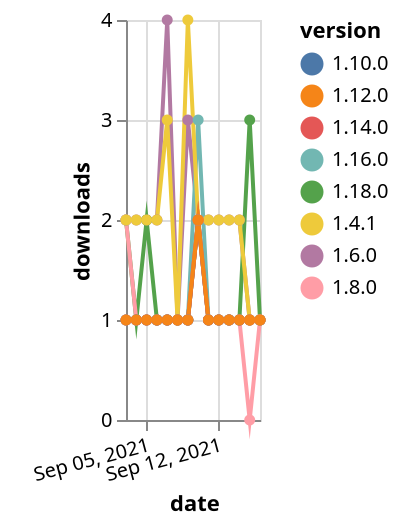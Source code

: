 {"$schema": "https://vega.github.io/schema/vega-lite/v5.json", "description": "A simple bar chart with embedded data.", "data": {"values": [{"date": "2021-09-03", "total": 2448, "delta": 2, "version": "1.6.0"}, {"date": "2021-09-04", "total": 2450, "delta": 2, "version": "1.6.0"}, {"date": "2021-09-05", "total": 2452, "delta": 2, "version": "1.6.0"}, {"date": "2021-09-06", "total": 2454, "delta": 2, "version": "1.6.0"}, {"date": "2021-09-07", "total": 2458, "delta": 4, "version": "1.6.0"}, {"date": "2021-09-08", "total": 2459, "delta": 1, "version": "1.6.0"}, {"date": "2021-09-09", "total": 2462, "delta": 3, "version": "1.6.0"}, {"date": "2021-09-10", "total": 2464, "delta": 2, "version": "1.6.0"}, {"date": "2021-09-11", "total": 2466, "delta": 2, "version": "1.6.0"}, {"date": "2021-09-12", "total": 2468, "delta": 2, "version": "1.6.0"}, {"date": "2021-09-13", "total": 2470, "delta": 2, "version": "1.6.0"}, {"date": "2021-09-14", "total": 2472, "delta": 2, "version": "1.6.0"}, {"date": "2021-09-15", "total": 2473, "delta": 1, "version": "1.6.0"}, {"date": "2021-09-16", "total": 2474, "delta": 1, "version": "1.6.0"}, {"date": "2021-09-03", "total": 123, "delta": 2, "version": "1.18.0"}, {"date": "2021-09-04", "total": 124, "delta": 1, "version": "1.18.0"}, {"date": "2021-09-05", "total": 126, "delta": 2, "version": "1.18.0"}, {"date": "2021-09-06", "total": 127, "delta": 1, "version": "1.18.0"}, {"date": "2021-09-07", "total": 128, "delta": 1, "version": "1.18.0"}, {"date": "2021-09-08", "total": 129, "delta": 1, "version": "1.18.0"}, {"date": "2021-09-09", "total": 130, "delta": 1, "version": "1.18.0"}, {"date": "2021-09-10", "total": 132, "delta": 2, "version": "1.18.0"}, {"date": "2021-09-11", "total": 133, "delta": 1, "version": "1.18.0"}, {"date": "2021-09-12", "total": 134, "delta": 1, "version": "1.18.0"}, {"date": "2021-09-13", "total": 135, "delta": 1, "version": "1.18.0"}, {"date": "2021-09-14", "total": 136, "delta": 1, "version": "1.18.0"}, {"date": "2021-09-15", "total": 139, "delta": 3, "version": "1.18.0"}, {"date": "2021-09-16", "total": 140, "delta": 1, "version": "1.18.0"}, {"date": "2021-09-03", "total": 252, "delta": 2, "version": "1.8.0"}, {"date": "2021-09-04", "total": 253, "delta": 1, "version": "1.8.0"}, {"date": "2021-09-05", "total": 254, "delta": 1, "version": "1.8.0"}, {"date": "2021-09-06", "total": 255, "delta": 1, "version": "1.8.0"}, {"date": "2021-09-07", "total": 256, "delta": 1, "version": "1.8.0"}, {"date": "2021-09-08", "total": 257, "delta": 1, "version": "1.8.0"}, {"date": "2021-09-09", "total": 258, "delta": 1, "version": "1.8.0"}, {"date": "2021-09-10", "total": 260, "delta": 2, "version": "1.8.0"}, {"date": "2021-09-11", "total": 261, "delta": 1, "version": "1.8.0"}, {"date": "2021-09-12", "total": 262, "delta": 1, "version": "1.8.0"}, {"date": "2021-09-13", "total": 263, "delta": 1, "version": "1.8.0"}, {"date": "2021-09-14", "total": 264, "delta": 1, "version": "1.8.0"}, {"date": "2021-09-15", "total": 264, "delta": 0, "version": "1.8.0"}, {"date": "2021-09-16", "total": 265, "delta": 1, "version": "1.8.0"}, {"date": "2021-09-03", "total": 201, "delta": 1, "version": "1.10.0"}, {"date": "2021-09-04", "total": 202, "delta": 1, "version": "1.10.0"}, {"date": "2021-09-05", "total": 203, "delta": 1, "version": "1.10.0"}, {"date": "2021-09-06", "total": 204, "delta": 1, "version": "1.10.0"}, {"date": "2021-09-07", "total": 205, "delta": 1, "version": "1.10.0"}, {"date": "2021-09-08", "total": 206, "delta": 1, "version": "1.10.0"}, {"date": "2021-09-09", "total": 207, "delta": 1, "version": "1.10.0"}, {"date": "2021-09-10", "total": 209, "delta": 2, "version": "1.10.0"}, {"date": "2021-09-11", "total": 210, "delta": 1, "version": "1.10.0"}, {"date": "2021-09-12", "total": 211, "delta": 1, "version": "1.10.0"}, {"date": "2021-09-13", "total": 212, "delta": 1, "version": "1.10.0"}, {"date": "2021-09-14", "total": 213, "delta": 1, "version": "1.10.0"}, {"date": "2021-09-15", "total": 214, "delta": 1, "version": "1.10.0"}, {"date": "2021-09-16", "total": 215, "delta": 1, "version": "1.10.0"}, {"date": "2021-09-03", "total": 193, "delta": 1, "version": "1.16.0"}, {"date": "2021-09-04", "total": 194, "delta": 1, "version": "1.16.0"}, {"date": "2021-09-05", "total": 195, "delta": 1, "version": "1.16.0"}, {"date": "2021-09-06", "total": 196, "delta": 1, "version": "1.16.0"}, {"date": "2021-09-07", "total": 197, "delta": 1, "version": "1.16.0"}, {"date": "2021-09-08", "total": 198, "delta": 1, "version": "1.16.0"}, {"date": "2021-09-09", "total": 199, "delta": 1, "version": "1.16.0"}, {"date": "2021-09-10", "total": 202, "delta": 3, "version": "1.16.0"}, {"date": "2021-09-11", "total": 203, "delta": 1, "version": "1.16.0"}, {"date": "2021-09-12", "total": 204, "delta": 1, "version": "1.16.0"}, {"date": "2021-09-13", "total": 205, "delta": 1, "version": "1.16.0"}, {"date": "2021-09-14", "total": 206, "delta": 1, "version": "1.16.0"}, {"date": "2021-09-15", "total": 207, "delta": 1, "version": "1.16.0"}, {"date": "2021-09-16", "total": 208, "delta": 1, "version": "1.16.0"}, {"date": "2021-09-03", "total": 2335, "delta": 2, "version": "1.4.1"}, {"date": "2021-09-04", "total": 2337, "delta": 2, "version": "1.4.1"}, {"date": "2021-09-05", "total": 2339, "delta": 2, "version": "1.4.1"}, {"date": "2021-09-06", "total": 2341, "delta": 2, "version": "1.4.1"}, {"date": "2021-09-07", "total": 2344, "delta": 3, "version": "1.4.1"}, {"date": "2021-09-08", "total": 2345, "delta": 1, "version": "1.4.1"}, {"date": "2021-09-09", "total": 2349, "delta": 4, "version": "1.4.1"}, {"date": "2021-09-10", "total": 2351, "delta": 2, "version": "1.4.1"}, {"date": "2021-09-11", "total": 2353, "delta": 2, "version": "1.4.1"}, {"date": "2021-09-12", "total": 2355, "delta": 2, "version": "1.4.1"}, {"date": "2021-09-13", "total": 2357, "delta": 2, "version": "1.4.1"}, {"date": "2021-09-14", "total": 2359, "delta": 2, "version": "1.4.1"}, {"date": "2021-09-15", "total": 2360, "delta": 1, "version": "1.4.1"}, {"date": "2021-09-16", "total": 2361, "delta": 1, "version": "1.4.1"}, {"date": "2021-09-03", "total": 162, "delta": 1, "version": "1.14.0"}, {"date": "2021-09-04", "total": 163, "delta": 1, "version": "1.14.0"}, {"date": "2021-09-05", "total": 164, "delta": 1, "version": "1.14.0"}, {"date": "2021-09-06", "total": 165, "delta": 1, "version": "1.14.0"}, {"date": "2021-09-07", "total": 166, "delta": 1, "version": "1.14.0"}, {"date": "2021-09-08", "total": 167, "delta": 1, "version": "1.14.0"}, {"date": "2021-09-09", "total": 168, "delta": 1, "version": "1.14.0"}, {"date": "2021-09-10", "total": 170, "delta": 2, "version": "1.14.0"}, {"date": "2021-09-11", "total": 171, "delta": 1, "version": "1.14.0"}, {"date": "2021-09-12", "total": 172, "delta": 1, "version": "1.14.0"}, {"date": "2021-09-13", "total": 173, "delta": 1, "version": "1.14.0"}, {"date": "2021-09-14", "total": 174, "delta": 1, "version": "1.14.0"}, {"date": "2021-09-15", "total": 175, "delta": 1, "version": "1.14.0"}, {"date": "2021-09-16", "total": 176, "delta": 1, "version": "1.14.0"}, {"date": "2021-09-03", "total": 193, "delta": 1, "version": "1.12.0"}, {"date": "2021-09-04", "total": 194, "delta": 1, "version": "1.12.0"}, {"date": "2021-09-05", "total": 195, "delta": 1, "version": "1.12.0"}, {"date": "2021-09-06", "total": 196, "delta": 1, "version": "1.12.0"}, {"date": "2021-09-07", "total": 197, "delta": 1, "version": "1.12.0"}, {"date": "2021-09-08", "total": 198, "delta": 1, "version": "1.12.0"}, {"date": "2021-09-09", "total": 199, "delta": 1, "version": "1.12.0"}, {"date": "2021-09-10", "total": 201, "delta": 2, "version": "1.12.0"}, {"date": "2021-09-11", "total": 202, "delta": 1, "version": "1.12.0"}, {"date": "2021-09-12", "total": 203, "delta": 1, "version": "1.12.0"}, {"date": "2021-09-13", "total": 204, "delta": 1, "version": "1.12.0"}, {"date": "2021-09-14", "total": 205, "delta": 1, "version": "1.12.0"}, {"date": "2021-09-15", "total": 206, "delta": 1, "version": "1.12.0"}, {"date": "2021-09-16", "total": 207, "delta": 1, "version": "1.12.0"}]}, "width": "container", "mark": {"type": "line", "point": {"filled": true}}, "encoding": {"x": {"field": "date", "type": "temporal", "timeUnit": "yearmonthdate", "title": "date", "axis": {"labelAngle": -15}}, "y": {"field": "delta", "type": "quantitative", "title": "downloads"}, "color": {"field": "version", "type": "nominal"}, "tooltip": {"field": "delta"}}}